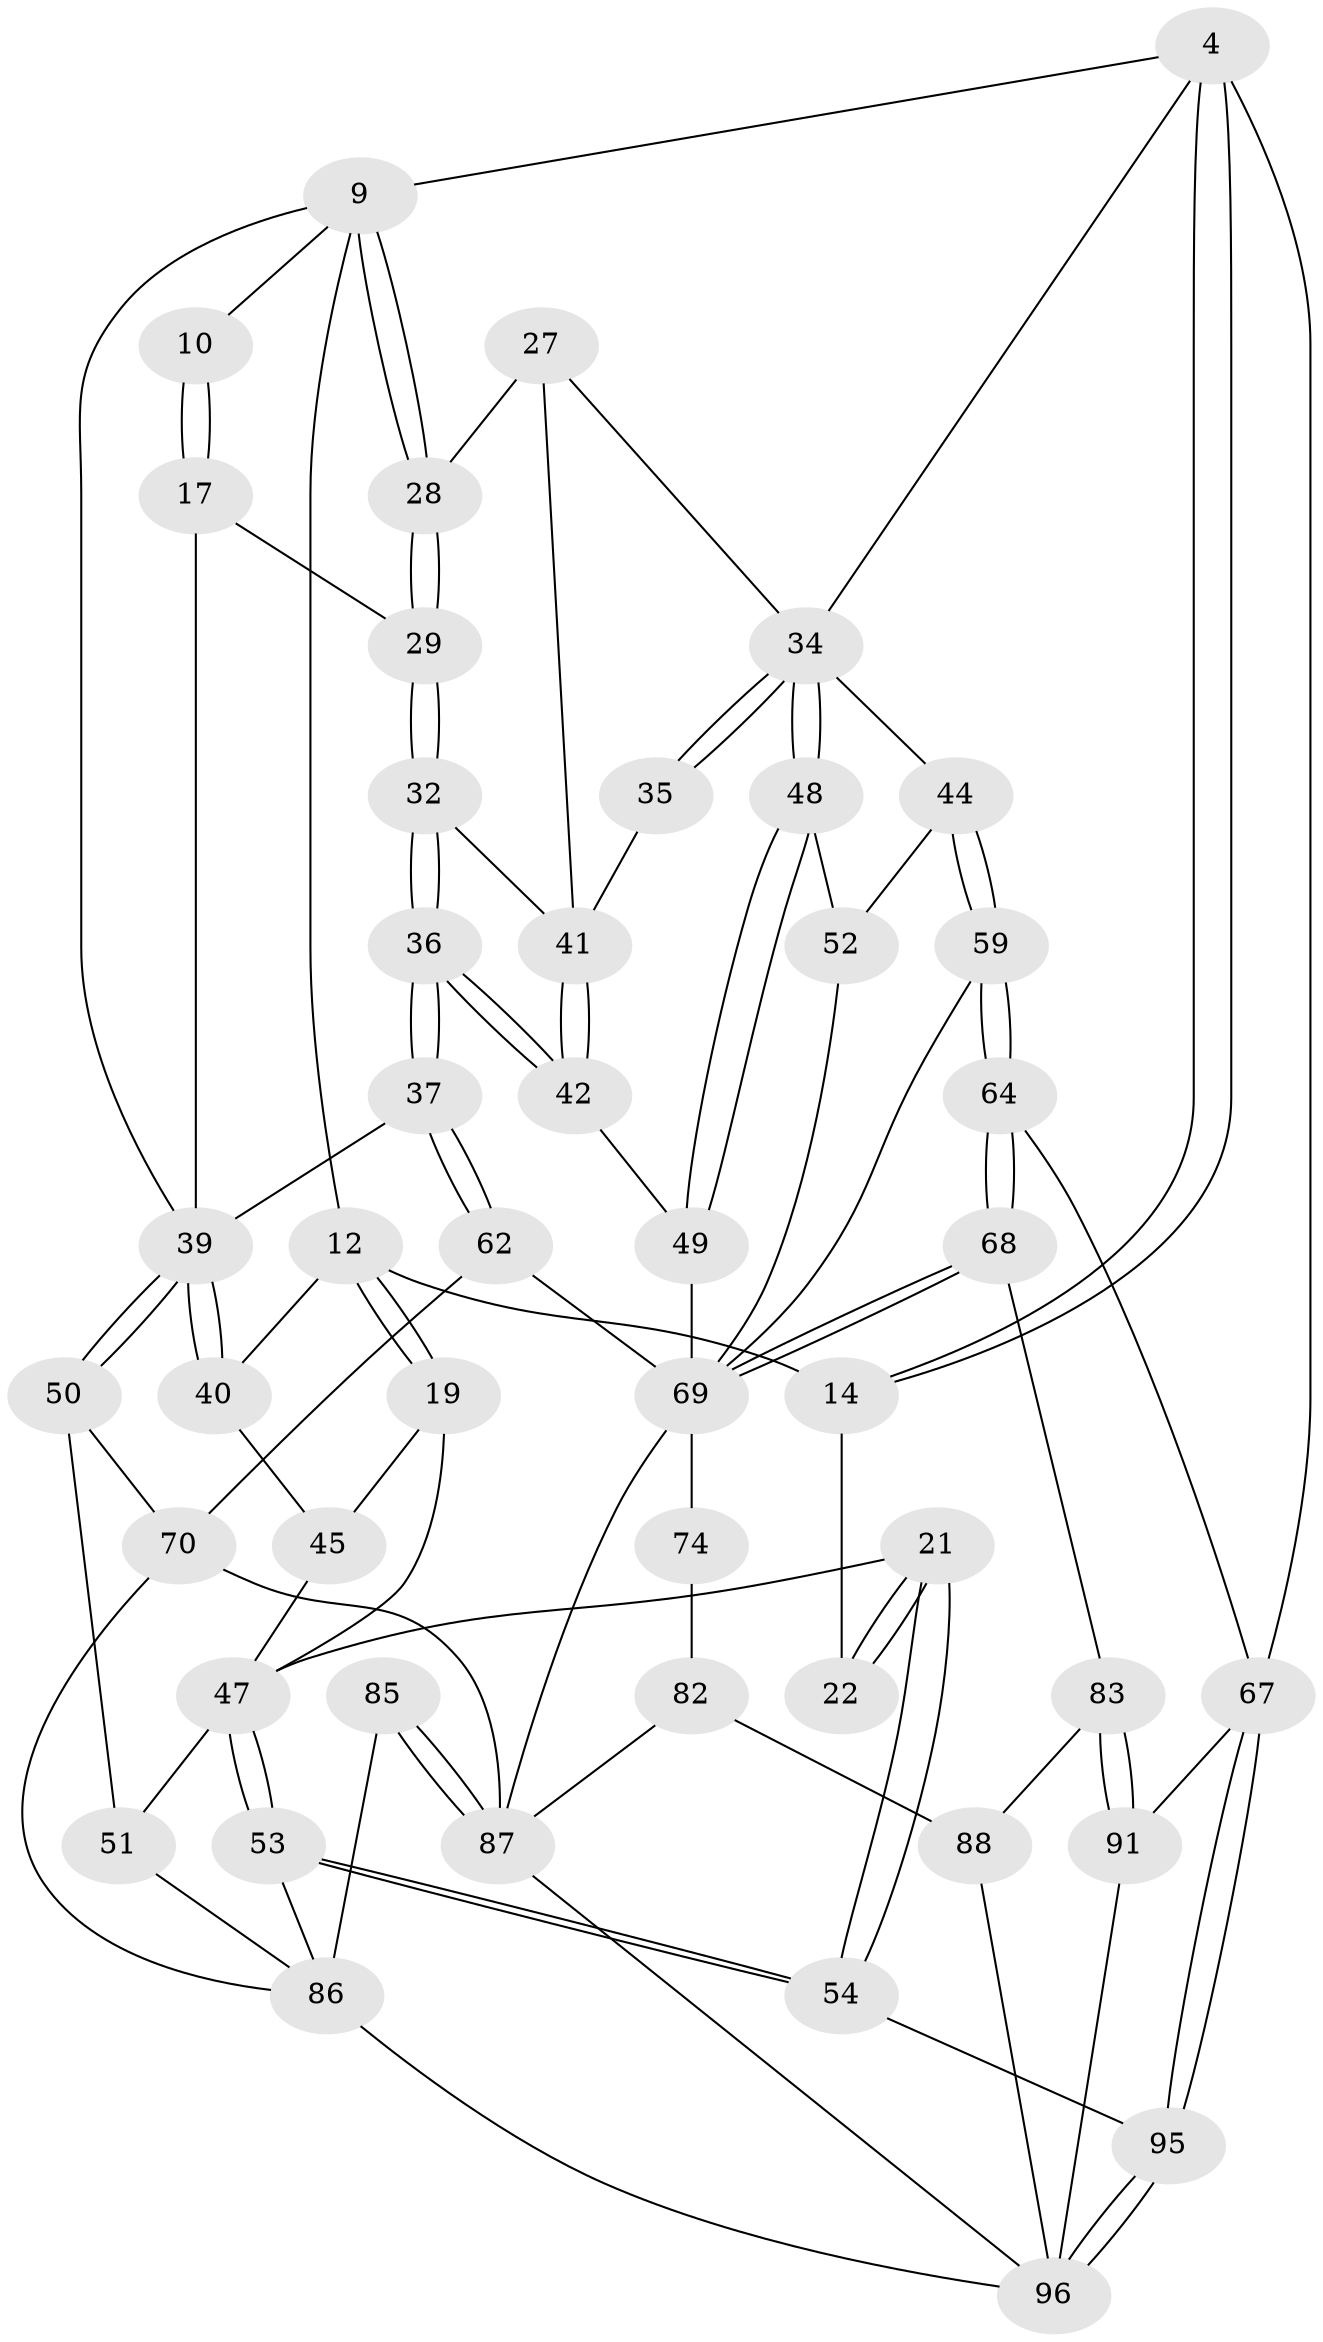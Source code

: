// original degree distribution, {3: 0.020833333333333332, 4: 0.25, 6: 0.22916666666666666, 5: 0.5}
// Generated by graph-tools (version 1.1) at 2025/02/03/09/25 05:02:15]
// undirected, 48 vertices, 109 edges
graph export_dot {
graph [start="1"]
  node [color=gray90,style=filled];
  4 [pos="+0+0",super="+3"];
  9 [pos="+0.788612838132138+0.06942579826846004",super="+2+1+6+8"];
  10 [pos="+0.5593311015694308+0.1503008894064513"];
  12 [pos="+0.1618699383793121+0.10550287630129684",super="+11"];
  14 [pos="+0+0",super="+13"];
  17 [pos="+0.5610392419929309+0.20734963643025142"];
  19 [pos="+0.15303627260467245+0.26787542727810243"];
  21 [pos="+0+0.3985367438895795"];
  22 [pos="+0+0.3336044520039992"];
  27 [pos="+0.8024201169766716+0.1352280632881922"];
  28 [pos="+0.7921333554273021+0.09430649551802386"];
  29 [pos="+0.5696465832878449+0.21676693722706708"];
  32 [pos="+0.5861321523119792+0.2417426051168918"];
  34 [pos="+0.7868810786494063+0.3731852051884116",super="+33+26+25"];
  35 [pos="+0.7448746011347309+0.32778583914642734"];
  36 [pos="+0.5263064336910717+0.442688267628405"];
  37 [pos="+0.5084926581486904+0.45369942791025397"];
  39 [pos="+0.4702498025779897+0.4717830782440035",super="+38+18"];
  40 [pos="+0.3230047169651276+0.32185390128967445",super="+23"];
  41 [pos="+0.6787404374245815+0.32678678656090265",super="+31+30"];
  42 [pos="+0.6046757226412762+0.4358654461551317"];
  44 [pos="+1+0.2891615415774541",super="+43"];
  45 [pos="+0.2767475528574894+0.37669958563868255",super="+24"];
  47 [pos="+0.21750172377089508+0.4125180625869964",super="+20+46"];
  48 [pos="+0.7882734537891869+0.3859406732480946"];
  49 [pos="+0.7299742653651438+0.46932659053787196"];
  50 [pos="+0.45561321946184774+0.49131450017439193"];
  51 [pos="+0.3900649641033273+0.5237740413376556"];
  52 [pos="+0.8988468537290316+0.4282171982095343"];
  53 [pos="+0.16122871490089521+0.6318459491722594"];
  54 [pos="+0+0.6147295137897826"];
  59 [pos="+1+0.5222039351304805"];
  62 [pos="+0.692438747905839+0.6427948597459953"];
  64 [pos="+1+0.8872906399558189"];
  67 [pos="+0+1",super="+63"];
  68 [pos="+1+0.8403404148331985"];
  69 [pos="+0.9283622641285083+0.7454102209038883",super="+61"];
  70 [pos="+0.5126542204510123+0.7499448403976169",super="+65"];
  74 [pos="+0.7491737216393984+0.673881046624393",super="+73"];
  82 [pos="+0.8042584691653364+0.8479559511016744",super="+77+81"];
  83 [pos="+0.8962300229260637+0.9034337809181233"];
  85 [pos="+0.5437412790020492+0.9083672172500408"];
  86 [pos="+0.37878068118556835+0.931414020512853",super="+71+72"];
  87 [pos="+0.6818144096846421+0.9994963238989589",super="+78+76"];
  88 [pos="+0.8403184949269382+0.9185077558989797",super="+84"];
  91 [pos="+0.7844810605381531+1"];
  95 [pos="+0.029646774506314005+1",super="+94+80"];
  96 [pos="+0.36672815294233335+1",super="+90+92+93"];
  4 -- 14;
  4 -- 14;
  4 -- 67 [weight=2];
  4 -- 9 [weight=2];
  4 -- 34;
  9 -- 10 [weight=2];
  9 -- 28;
  9 -- 28;
  9 -- 12;
  9 -- 39;
  10 -- 17;
  10 -- 17;
  12 -- 19;
  12 -- 19;
  12 -- 14;
  12 -- 40;
  14 -- 22 [weight=2];
  17 -- 29;
  17 -- 39;
  19 -- 47;
  19 -- 45;
  21 -- 22;
  21 -- 22;
  21 -- 54;
  21 -- 54;
  21 -- 47;
  27 -- 28;
  27 -- 34;
  27 -- 41;
  28 -- 29;
  28 -- 29;
  29 -- 32;
  29 -- 32;
  32 -- 36;
  32 -- 36;
  32 -- 41;
  34 -- 35;
  34 -- 35;
  34 -- 48;
  34 -- 48;
  34 -- 44 [weight=2];
  35 -- 41 [weight=2];
  36 -- 37;
  36 -- 37;
  36 -- 42;
  36 -- 42;
  37 -- 62;
  37 -- 62;
  37 -- 39;
  39 -- 40 [weight=2];
  39 -- 40;
  39 -- 50;
  39 -- 50;
  40 -- 45 [weight=2];
  41 -- 42;
  41 -- 42;
  42 -- 49;
  44 -- 59;
  44 -- 59;
  44 -- 52;
  45 -- 47;
  47 -- 53;
  47 -- 53;
  47 -- 51;
  48 -- 49;
  48 -- 49;
  48 -- 52;
  49 -- 69;
  50 -- 51;
  50 -- 70;
  51 -- 86;
  52 -- 69;
  53 -- 54;
  53 -- 54;
  53 -- 86;
  54 -- 95;
  59 -- 64;
  59 -- 64;
  59 -- 69;
  62 -- 70;
  62 -- 69;
  64 -- 68;
  64 -- 68;
  64 -- 67;
  67 -- 95 [weight=2];
  67 -- 95;
  67 -- 91;
  68 -- 69;
  68 -- 69;
  68 -- 83;
  69 -- 74 [weight=2];
  69 -- 87;
  70 -- 87;
  70 -- 86;
  74 -- 82 [weight=2];
  82 -- 88 [weight=2];
  82 -- 87;
  83 -- 91;
  83 -- 91;
  83 -- 88;
  85 -- 86;
  85 -- 87 [weight=2];
  85 -- 87;
  86 -- 96 [weight=2];
  87 -- 96;
  88 -- 96;
  91 -- 96;
  95 -- 96 [weight=3];
  95 -- 96;
}
